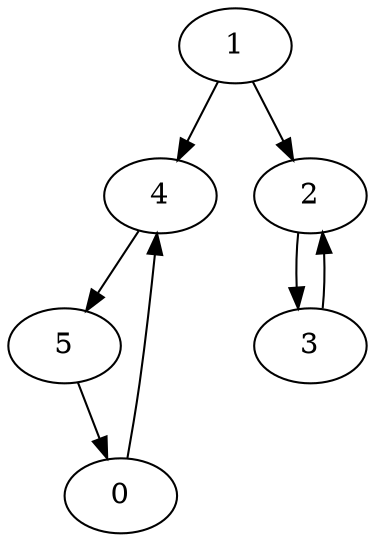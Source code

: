 digraph {
    1;
    4;
    0;
    5;
    3;
    2;
    3 -> 2;
    5 -> 0;
    2 -> 3;
    1 -> 4;
    1 -> 2;
    0 -> 4;
    4 -> 5;
}